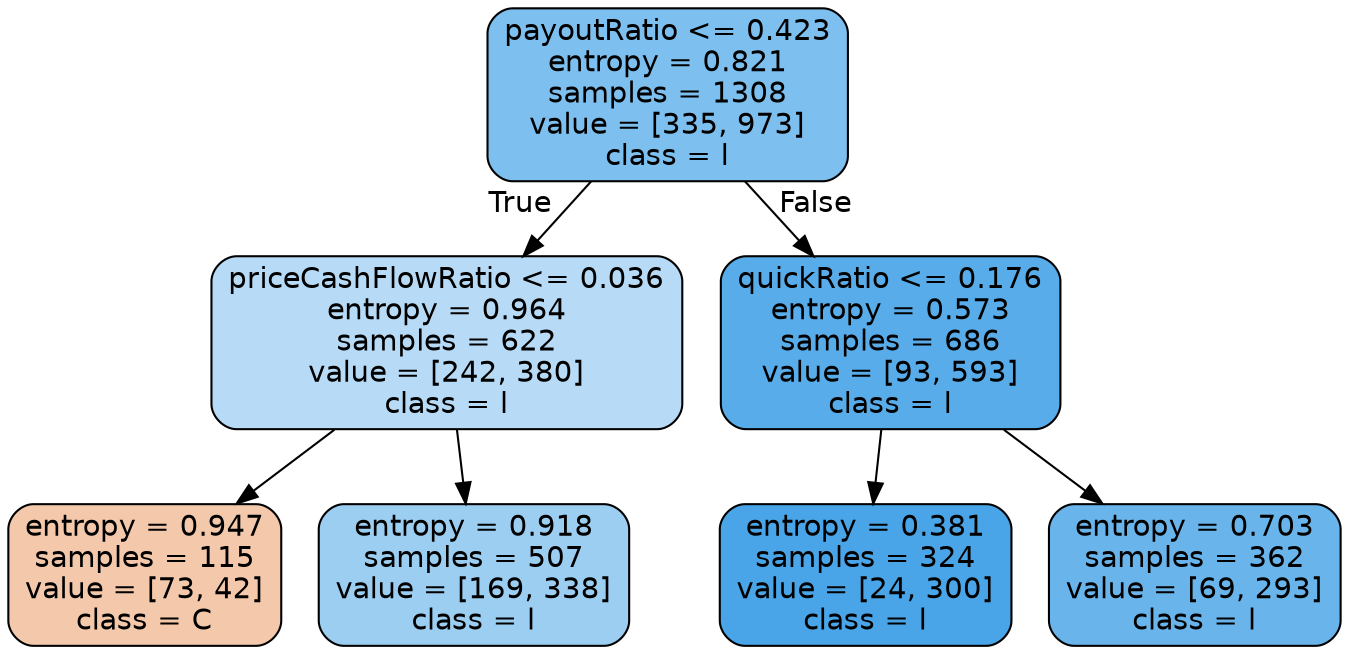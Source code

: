 digraph Tree {
node [shape=box, style="filled, rounded", color="black", fontname=helvetica] ;
edge [fontname=helvetica] ;
0 [label="payoutRatio <= 0.423\nentropy = 0.821\nsamples = 1308\nvalue = [335, 973]\nclass = l", fillcolor="#7dbfee"] ;
1 [label="priceCashFlowRatio <= 0.036\nentropy = 0.964\nsamples = 622\nvalue = [242, 380]\nclass = l", fillcolor="#b7dbf6"] ;
0 -> 1 [labeldistance=2.5, labelangle=45, headlabel="True"] ;
2 [label="entropy = 0.947\nsamples = 115\nvalue = [73, 42]\nclass = C", fillcolor="#f4c9ab"] ;
1 -> 2 ;
3 [label="entropy = 0.918\nsamples = 507\nvalue = [169, 338]\nclass = l", fillcolor="#9ccef2"] ;
1 -> 3 ;
4 [label="quickRatio <= 0.176\nentropy = 0.573\nsamples = 686\nvalue = [93, 593]\nclass = l", fillcolor="#58ace9"] ;
0 -> 4 [labeldistance=2.5, labelangle=-45, headlabel="False"] ;
5 [label="entropy = 0.381\nsamples = 324\nvalue = [24, 300]\nclass = l", fillcolor="#49a5e7"] ;
4 -> 5 ;
6 [label="entropy = 0.703\nsamples = 362\nvalue = [69, 293]\nclass = l", fillcolor="#68b4eb"] ;
4 -> 6 ;
}